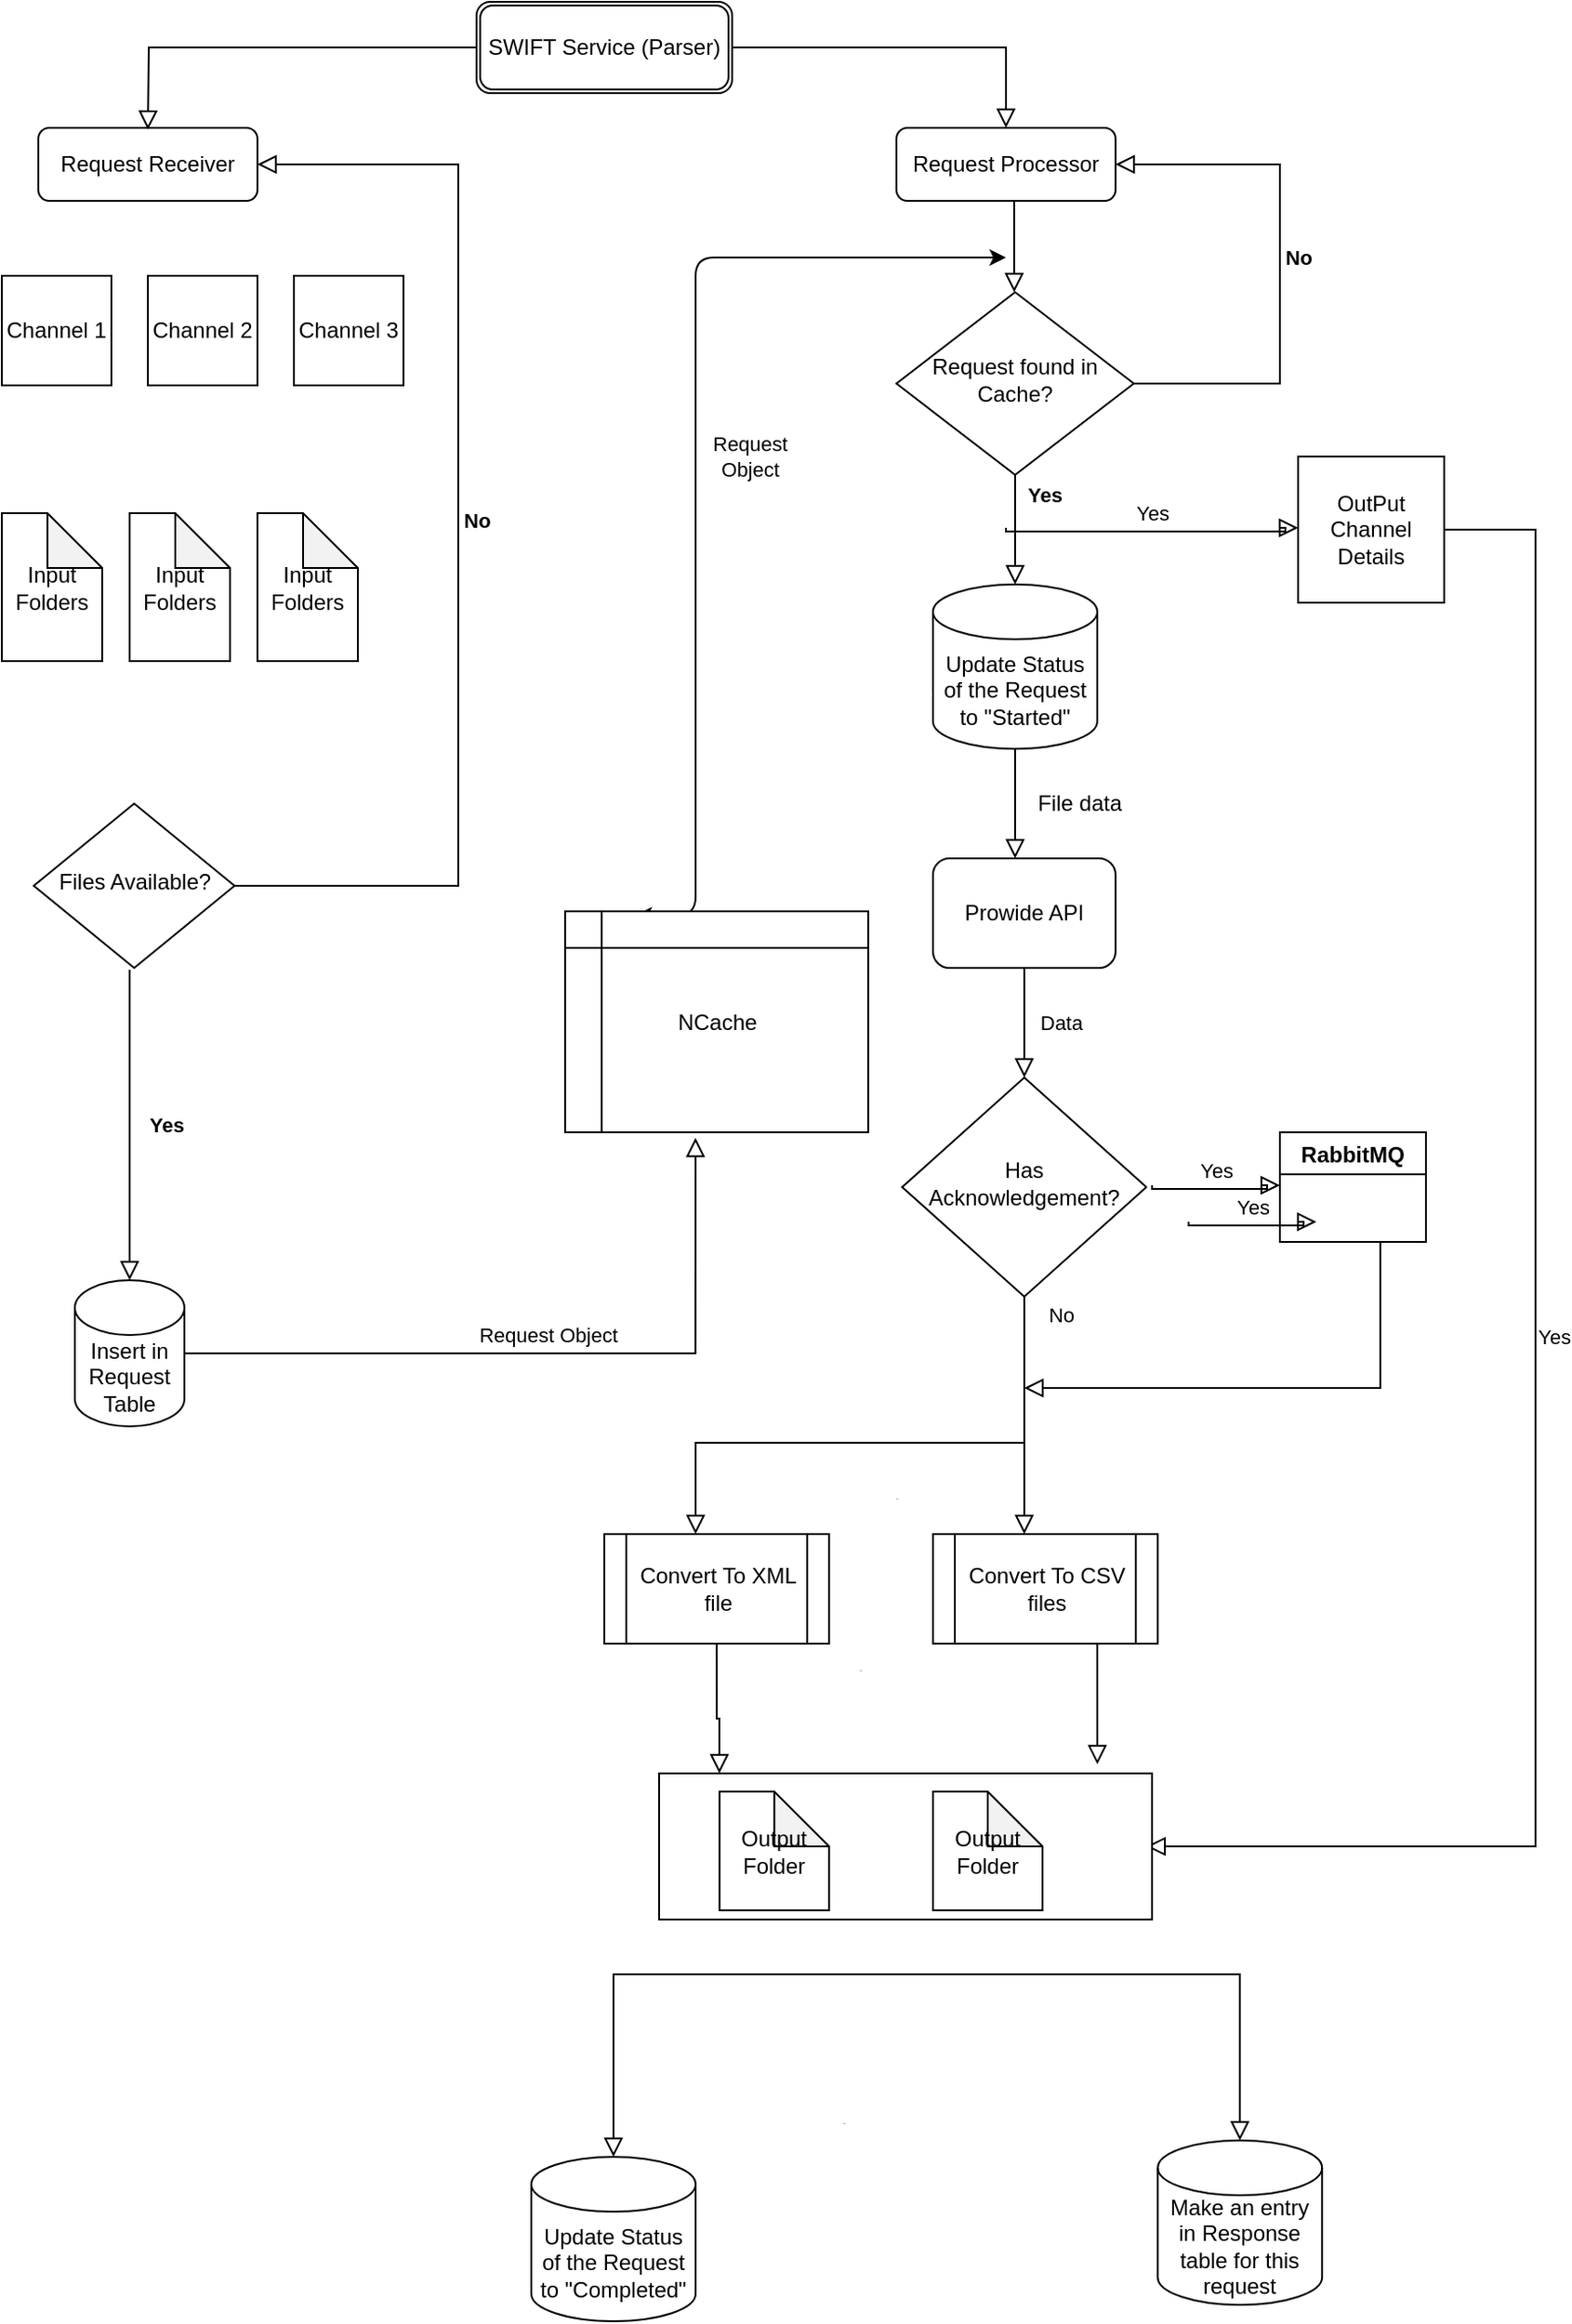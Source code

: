 <mxfile version="14.8.6" type="github">
  <diagram id="C5RBs43oDa-KdzZeNtuy" name="Page-1">
    <mxGraphModel dx="868" dy="482" grid="1" gridSize="10" guides="1" tooltips="1" connect="1" arrows="1" fold="1" page="1" pageScale="1" pageWidth="827" pageHeight="1169" math="0" shadow="0">
      <root>
        <mxCell id="WIyWlLk6GJQsqaUBKTNV-0" />
        <mxCell id="WIyWlLk6GJQsqaUBKTNV-1" parent="WIyWlLk6GJQsqaUBKTNV-0" />
        <mxCell id="WIyWlLk6GJQsqaUBKTNV-4" value="Yes" style="rounded=0;html=1;jettySize=auto;orthogonalLoop=1;fontSize=11;endArrow=block;endFill=0;endSize=8;strokeWidth=1;shadow=0;labelBackgroundColor=none;edgeStyle=orthogonalEdgeStyle;fontStyle=1;entryX=0.5;entryY=0;entryDx=0;entryDy=0;entryPerimeter=0;" parent="WIyWlLk6GJQsqaUBKTNV-1" edge="1" target="kq1nl4gFMCtAFIPx6vgy-6">
          <mxGeometry y="20" relative="1" as="geometry">
            <mxPoint as="offset" />
            <mxPoint x="90" y="550" as="targetPoint" />
            <mxPoint x="80" y="540" as="sourcePoint" />
            <Array as="points">
              <mxPoint x="80" y="540" />
            </Array>
          </mxGeometry>
        </mxCell>
        <mxCell id="WIyWlLk6GJQsqaUBKTNV-5" value="No" style="edgeStyle=orthogonalEdgeStyle;rounded=0;html=1;jettySize=auto;orthogonalLoop=1;fontSize=11;endArrow=block;endFill=0;endSize=8;strokeWidth=1;shadow=0;labelBackgroundColor=none;entryX=1;entryY=0.5;entryDx=0;entryDy=0;exitX=1;exitY=0.5;exitDx=0;exitDy=0;fontStyle=1" parent="WIyWlLk6GJQsqaUBKTNV-1" source="WIyWlLk6GJQsqaUBKTNV-6" target="kq1nl4gFMCtAFIPx6vgy-1" edge="1">
          <mxGeometry x="0.029" y="-10" relative="1" as="geometry">
            <mxPoint as="offset" />
            <mxPoint x="250" y="339" as="targetPoint" />
            <Array as="points">
              <mxPoint x="260" y="494" />
              <mxPoint x="260" y="99" />
            </Array>
          </mxGeometry>
        </mxCell>
        <mxCell id="WIyWlLk6GJQsqaUBKTNV-6" value="Files Available?" style="rhombus;whiteSpace=wrap;html=1;shadow=0;fontFamily=Helvetica;fontSize=12;align=center;strokeWidth=1;spacing=6;spacingTop=-4;" parent="WIyWlLk6GJQsqaUBKTNV-1" vertex="1">
          <mxGeometry x="27.5" y="449" width="110" height="90" as="geometry" />
        </mxCell>
        <mxCell id="WIyWlLk6GJQsqaUBKTNV-9" value="Request Object" style="edgeStyle=orthogonalEdgeStyle;rounded=0;html=1;jettySize=auto;orthogonalLoop=1;fontSize=11;endArrow=block;endFill=0;endSize=8;strokeWidth=1;shadow=0;labelBackgroundColor=none;exitX=1;exitY=0.5;exitDx=0;exitDy=0;exitPerimeter=0;entryX=0.43;entryY=1.025;entryDx=0;entryDy=0;entryPerimeter=0;" parent="WIyWlLk6GJQsqaUBKTNV-1" source="kq1nl4gFMCtAFIPx6vgy-6" target="kq1nl4gFMCtAFIPx6vgy-38" edge="1">
          <mxGeometry y="10" relative="1" as="geometry">
            <mxPoint as="offset" />
            <mxPoint x="140" y="509" as="sourcePoint" />
            <mxPoint x="321" y="660" as="targetPoint" />
            <Array as="points">
              <mxPoint x="390" y="750" />
            </Array>
          </mxGeometry>
        </mxCell>
        <mxCell id="kq1nl4gFMCtAFIPx6vgy-1" value="Request Receiver" style="rounded=1;whiteSpace=wrap;html=1;fontSize=12;glass=0;strokeWidth=1;shadow=0;" parent="WIyWlLk6GJQsqaUBKTNV-1" vertex="1">
          <mxGeometry x="30" y="79" width="120" height="40" as="geometry" />
        </mxCell>
        <mxCell id="kq1nl4gFMCtAFIPx6vgy-6" value="Insert in Request Table" style="shape=cylinder3;whiteSpace=wrap;html=1;boundedLbl=1;backgroundOutline=1;size=15;" parent="WIyWlLk6GJQsqaUBKTNV-1" vertex="1">
          <mxGeometry x="50" y="710" width="60" height="80" as="geometry" />
        </mxCell>
        <mxCell id="kq1nl4gFMCtAFIPx6vgy-8" value="Request Processor" style="rounded=1;whiteSpace=wrap;html=1;fontSize=12;glass=0;strokeWidth=1;shadow=0;" parent="WIyWlLk6GJQsqaUBKTNV-1" vertex="1">
          <mxGeometry x="500" y="79" width="120" height="40" as="geometry" />
        </mxCell>
        <mxCell id="kq1nl4gFMCtAFIPx6vgy-14" value="" style="endArrow=classic;startArrow=classic;html=1;exitX=0.232;exitY=0.017;exitDx=0;exitDy=0;exitPerimeter=0;edgeStyle=orthogonalEdgeStyle;" parent="WIyWlLk6GJQsqaUBKTNV-1" edge="1" source="kq1nl4gFMCtAFIPx6vgy-38">
          <mxGeometry width="50" height="50" relative="1" as="geometry">
            <mxPoint x="356.95" y="439.98" as="sourcePoint" />
            <mxPoint x="560" y="150" as="targetPoint" />
            <Array as="points">
              <mxPoint x="390" y="510" />
              <mxPoint x="390" y="150" />
            </Array>
          </mxGeometry>
        </mxCell>
        <mxCell id="kq1nl4gFMCtAFIPx6vgy-15" value="" style="rounded=0;html=1;jettySize=auto;orthogonalLoop=1;fontSize=11;endArrow=block;endFill=0;endSize=8;strokeWidth=1;shadow=0;labelBackgroundColor=none;edgeStyle=orthogonalEdgeStyle;" parent="WIyWlLk6GJQsqaUBKTNV-1" edge="1">
          <mxGeometry relative="1" as="geometry">
            <mxPoint x="564.5" y="119" as="sourcePoint" />
            <mxPoint x="564.5" y="169" as="targetPoint" />
          </mxGeometry>
        </mxCell>
        <mxCell id="kq1nl4gFMCtAFIPx6vgy-16" value="Request found in Cache?" style="rhombus;whiteSpace=wrap;html=1;shadow=0;fontFamily=Helvetica;fontSize=12;align=center;strokeWidth=1;spacing=6;spacingTop=-4;" parent="WIyWlLk6GJQsqaUBKTNV-1" vertex="1">
          <mxGeometry x="500" y="169" width="130" height="100" as="geometry" />
        </mxCell>
        <mxCell id="kq1nl4gFMCtAFIPx6vgy-27" value="" style="rounded=0;html=1;jettySize=auto;orthogonalLoop=1;fontSize=11;endArrow=block;endFill=0;endSize=8;strokeWidth=1;shadow=0;labelBackgroundColor=none;edgeStyle=orthogonalEdgeStyle;exitX=0.5;exitY=1;exitDx=0;exitDy=0;" parent="WIyWlLk6GJQsqaUBKTNV-1" source="kq1nl4gFMCtAFIPx6vgy-16" edge="1">
          <mxGeometry relative="1" as="geometry">
            <mxPoint x="100" y="269" as="sourcePoint" />
            <mxPoint x="565" y="329" as="targetPoint" />
          </mxGeometry>
        </mxCell>
        <mxCell id="kq1nl4gFMCtAFIPx6vgy-29" value="Update Status of the Request to &quot;Started&quot;" style="shape=cylinder3;whiteSpace=wrap;html=1;boundedLbl=1;backgroundOutline=1;size=15;" parent="WIyWlLk6GJQsqaUBKTNV-1" vertex="1">
          <mxGeometry x="520" y="329" width="90" height="90" as="geometry" />
        </mxCell>
        <mxCell id="kq1nl4gFMCtAFIPx6vgy-31" value="" style="rounded=0;html=1;jettySize=auto;orthogonalLoop=1;fontSize=11;endArrow=block;endFill=0;endSize=8;strokeWidth=1;shadow=0;labelBackgroundColor=none;edgeStyle=orthogonalEdgeStyle;exitX=0.5;exitY=1;exitDx=0;exitDy=0;exitPerimeter=0;" parent="WIyWlLk6GJQsqaUBKTNV-1" source="kq1nl4gFMCtAFIPx6vgy-29" edge="1">
          <mxGeometry relative="1" as="geometry">
            <mxPoint x="575" y="449" as="sourcePoint" />
            <mxPoint x="565" y="479" as="targetPoint" />
          </mxGeometry>
        </mxCell>
        <mxCell id="kq1nl4gFMCtAFIPx6vgy-32" value="Prowide API" style="rounded=1;whiteSpace=wrap;html=1;" parent="WIyWlLk6GJQsqaUBKTNV-1" vertex="1">
          <mxGeometry x="520" y="479" width="100" height="60" as="geometry" />
        </mxCell>
        <mxCell id="kq1nl4gFMCtAFIPx6vgy-33" value="File data" style="text;html=1;align=center;verticalAlign=middle;resizable=0;points=[];autosize=1;strokeColor=none;" parent="WIyWlLk6GJQsqaUBKTNV-1" vertex="1">
          <mxGeometry x="570" y="439" width="60" height="20" as="geometry" />
        </mxCell>
        <mxCell id="kq1nl4gFMCtAFIPx6vgy-34" value="Has Acknowledgement?" style="rhombus;whiteSpace=wrap;html=1;shadow=0;fontFamily=Helvetica;fontSize=12;align=center;strokeWidth=1;spacing=6;spacingTop=-4;" parent="WIyWlLk6GJQsqaUBKTNV-1" vertex="1">
          <mxGeometry x="503.13" y="599" width="133.75" height="120" as="geometry" />
        </mxCell>
        <mxCell id="kq1nl4gFMCtAFIPx6vgy-35" value="Data" style="rounded=0;html=1;jettySize=auto;orthogonalLoop=1;fontSize=11;endArrow=block;endFill=0;endSize=8;strokeWidth=1;shadow=0;labelBackgroundColor=none;edgeStyle=orthogonalEdgeStyle;entryX=0.5;entryY=0;entryDx=0;entryDy=0;exitX=0.5;exitY=1;exitDx=0;exitDy=0;" parent="WIyWlLk6GJQsqaUBKTNV-1" source="kq1nl4gFMCtAFIPx6vgy-32" target="kq1nl4gFMCtAFIPx6vgy-34" edge="1">
          <mxGeometry y="20" relative="1" as="geometry">
            <mxPoint x="560" y="549" as="sourcePoint" />
            <mxPoint x="575" y="489" as="targetPoint" />
            <Array as="points">
              <mxPoint x="570" y="579" />
              <mxPoint x="570" y="579" />
            </Array>
            <mxPoint as="offset" />
          </mxGeometry>
        </mxCell>
        <mxCell id="kq1nl4gFMCtAFIPx6vgy-68" value="" style="edgeStyle=orthogonalEdgeStyle;rounded=0;orthogonalLoop=1;jettySize=auto;html=1;fontSize=1;strokeColor=#FFFFFF;" parent="WIyWlLk6GJQsqaUBKTNV-1" source="kq1nl4gFMCtAFIPx6vgy-37" target="kq1nl4gFMCtAFIPx6vgy-34" edge="1">
          <mxGeometry relative="1" as="geometry" />
        </mxCell>
        <mxCell id="kq1nl4gFMCtAFIPx6vgy-37" value="RabbitMQ" style="swimlane;" parent="WIyWlLk6GJQsqaUBKTNV-1" vertex="1">
          <mxGeometry x="710" y="629" width="80" height="60" as="geometry" />
        </mxCell>
        <mxCell id="kq1nl4gFMCtAFIPx6vgy-40" value="Yes" style="edgeStyle=orthogonalEdgeStyle;rounded=0;html=1;jettySize=auto;orthogonalLoop=1;fontSize=11;endArrow=block;endFill=0;endSize=8;strokeWidth=1;shadow=0;labelBackgroundColor=none;" parent="kq1nl4gFMCtAFIPx6vgy-37" edge="1">
          <mxGeometry y="10" relative="1" as="geometry">
            <mxPoint as="offset" />
            <mxPoint x="-70" y="29" as="sourcePoint" />
            <mxPoint y="29" as="targetPoint" />
            <Array as="points">
              <mxPoint x="-70" y="31" />
              <mxPoint x="-7" y="31" />
              <mxPoint x="-7" y="29" />
            </Array>
          </mxGeometry>
        </mxCell>
        <mxCell id="kq1nl4gFMCtAFIPx6vgy-75" style="edgeStyle=elbowEdgeStyle;rounded=0;orthogonalLoop=1;jettySize=auto;html=1;fontSize=11;strokeColor=#FFFFFF;entryX=0;entryY=0;entryDx=0;entryDy=60;entryPerimeter=0;" parent="WIyWlLk6GJQsqaUBKTNV-1" target="kq1nl4gFMCtAFIPx6vgy-29" edge="1">
          <mxGeometry relative="1" as="geometry">
            <mxPoint x="430" y="390" as="targetPoint" />
            <mxPoint x="430" y="390" as="sourcePoint" />
          </mxGeometry>
        </mxCell>
        <mxCell id="kq1nl4gFMCtAFIPx6vgy-38" value="NCache" style="shape=internalStorage;whiteSpace=wrap;html=1;backgroundOutline=1;" parent="WIyWlLk6GJQsqaUBKTNV-1" vertex="1">
          <mxGeometry x="318.56" y="508" width="166" height="121" as="geometry" />
        </mxCell>
        <mxCell id="kq1nl4gFMCtAFIPx6vgy-43" value="" style="rounded=0;html=1;jettySize=auto;orthogonalLoop=1;fontSize=11;endArrow=block;endFill=0;endSize=8;strokeWidth=1;shadow=0;labelBackgroundColor=none;edgeStyle=orthogonalEdgeStyle;exitX=0.5;exitY=1;exitDx=0;exitDy=0;" parent="WIyWlLk6GJQsqaUBKTNV-1" source="kq1nl4gFMCtAFIPx6vgy-37" edge="1">
          <mxGeometry relative="1" as="geometry">
            <mxPoint x="580" y="549" as="sourcePoint" />
            <mxPoint x="570" y="769" as="targetPoint" />
            <Array as="points">
              <mxPoint x="765" y="769" />
            </Array>
          </mxGeometry>
        </mxCell>
        <mxCell id="kq1nl4gFMCtAFIPx6vgy-44" value="Input Folders" style="shape=note;whiteSpace=wrap;html=1;backgroundOutline=1;darkOpacity=0.05;" parent="WIyWlLk6GJQsqaUBKTNV-1" vertex="1">
          <mxGeometry x="80" y="290" width="55" height="81" as="geometry" />
        </mxCell>
        <mxCell id="kq1nl4gFMCtAFIPx6vgy-45" value="Convert To CSV files" style="shape=process;whiteSpace=wrap;html=1;backgroundOutline=1;" parent="WIyWlLk6GJQsqaUBKTNV-1" vertex="1">
          <mxGeometry x="520" y="849" width="123.12" height="60" as="geometry" />
        </mxCell>
        <mxCell id="kq1nl4gFMCtAFIPx6vgy-48" value="No" style="rounded=0;html=1;jettySize=auto;orthogonalLoop=1;fontSize=11;endArrow=block;endFill=0;endSize=8;strokeWidth=1;shadow=0;labelBackgroundColor=none;edgeStyle=orthogonalEdgeStyle;exitX=0.5;exitY=1;exitDx=0;exitDy=0;" parent="WIyWlLk6GJQsqaUBKTNV-1" source="kq1nl4gFMCtAFIPx6vgy-34" edge="1">
          <mxGeometry x="-0.846" y="20" relative="1" as="geometry">
            <mxPoint x="580" y="549" as="sourcePoint" />
            <mxPoint x="570" y="849" as="targetPoint" />
            <Array as="points">
              <mxPoint x="570" y="789" />
            </Array>
            <mxPoint as="offset" />
          </mxGeometry>
        </mxCell>
        <mxCell id="kq1nl4gFMCtAFIPx6vgy-50" value="No" style="rounded=0;html=1;jettySize=auto;orthogonalLoop=1;fontSize=1;endArrow=block;endFill=0;endSize=8;strokeWidth=1;shadow=0;labelBackgroundColor=none;edgeStyle=orthogonalEdgeStyle;" parent="WIyWlLk6GJQsqaUBKTNV-1" edge="1">
          <mxGeometry x="-0.391" y="30" relative="1" as="geometry">
            <mxPoint x="570" y="799" as="sourcePoint" />
            <mxPoint x="390" y="849" as="targetPoint" />
            <Array as="points">
              <mxPoint x="390" y="799" />
            </Array>
            <mxPoint as="offset" />
          </mxGeometry>
        </mxCell>
        <mxCell id="kq1nl4gFMCtAFIPx6vgy-52" value="Convert To XML file" style="shape=process;whiteSpace=wrap;html=1;backgroundOutline=1;" parent="WIyWlLk6GJQsqaUBKTNV-1" vertex="1">
          <mxGeometry x="340" y="849" width="123.12" height="60" as="geometry" />
        </mxCell>
        <mxCell id="kq1nl4gFMCtAFIPx6vgy-54" value="No" style="rounded=0;html=1;jettySize=auto;orthogonalLoop=1;fontSize=1;endArrow=block;endFill=0;endSize=8;strokeWidth=1;shadow=0;labelBackgroundColor=none;edgeStyle=orthogonalEdgeStyle;exitX=0.5;exitY=1;exitDx=0;exitDy=0;" parent="WIyWlLk6GJQsqaUBKTNV-1" source="kq1nl4gFMCtAFIPx6vgy-52" edge="1">
          <mxGeometry x="-0.597" y="78" relative="1" as="geometry">
            <mxPoint x="504" y="969" as="sourcePoint" />
            <mxPoint x="403" y="980" as="targetPoint" />
            <Array as="points">
              <mxPoint x="402" y="950" />
              <mxPoint x="403" y="950" />
            </Array>
            <mxPoint as="offset" />
          </mxGeometry>
        </mxCell>
        <mxCell id="kq1nl4gFMCtAFIPx6vgy-55" value="No" style="rounded=0;html=1;jettySize=auto;orthogonalLoop=1;fontSize=1;endArrow=block;endFill=0;endSize=8;strokeWidth=1;shadow=0;labelBackgroundColor=none;edgeStyle=orthogonalEdgeStyle;exitX=0.5;exitY=1;exitDx=0;exitDy=0;entryX=0.889;entryY=-0.062;entryDx=0;entryDy=0;entryPerimeter=0;" parent="WIyWlLk6GJQsqaUBKTNV-1" source="kq1nl4gFMCtAFIPx6vgy-45" target="RdGOt6yGtJzuH_gNXcca-20" edge="1">
          <mxGeometry x="-0.846" y="20" relative="1" as="geometry">
            <mxPoint x="411.56" y="919" as="sourcePoint" />
            <mxPoint x="610" y="988" as="targetPoint" />
            <Array as="points">
              <mxPoint x="610" y="909" />
            </Array>
            <mxPoint as="offset" />
          </mxGeometry>
        </mxCell>
        <mxCell id="kq1nl4gFMCtAFIPx6vgy-58" value="Update Status of the Request to &quot;Completed&quot;" style="shape=cylinder3;whiteSpace=wrap;html=1;boundedLbl=1;backgroundOutline=1;size=15;" parent="WIyWlLk6GJQsqaUBKTNV-1" vertex="1">
          <mxGeometry x="300" y="1190" width="90" height="90" as="geometry" />
        </mxCell>
        <mxCell id="kq1nl4gFMCtAFIPx6vgy-59" value="Make an entry in Response table for this request" style="shape=cylinder3;whiteSpace=wrap;html=1;boundedLbl=1;backgroundOutline=1;size=15;" parent="WIyWlLk6GJQsqaUBKTNV-1" vertex="1">
          <mxGeometry x="643.12" y="1181" width="90" height="90" as="geometry" />
        </mxCell>
        <mxCell id="kq1nl4gFMCtAFIPx6vgy-62" value="No" style="rounded=0;html=1;jettySize=auto;orthogonalLoop=1;fontSize=1;endArrow=block;endFill=0;endSize=8;strokeWidth=1;shadow=0;labelBackgroundColor=none;edgeStyle=orthogonalEdgeStyle;" parent="WIyWlLk6GJQsqaUBKTNV-1" target="kq1nl4gFMCtAFIPx6vgy-58" edge="1">
          <mxGeometry x="-0.771" y="81" relative="1" as="geometry">
            <mxPoint x="500" y="1090" as="sourcePoint" />
            <mxPoint x="473.12" y="994" as="targetPoint" />
            <Array as="points">
              <mxPoint x="447" y="1090" />
              <mxPoint x="340" y="1090" />
            </Array>
            <mxPoint as="offset" />
          </mxGeometry>
        </mxCell>
        <mxCell id="kq1nl4gFMCtAFIPx6vgy-63" value="No" style="rounded=0;html=1;jettySize=auto;orthogonalLoop=1;fontSize=1;endArrow=block;endFill=0;endSize=8;strokeWidth=1;shadow=0;labelBackgroundColor=none;edgeStyle=orthogonalEdgeStyle;" parent="WIyWlLk6GJQsqaUBKTNV-1" edge="1" target="kq1nl4gFMCtAFIPx6vgy-59">
          <mxGeometry x="-0.597" y="78" relative="1" as="geometry">
            <mxPoint x="440" y="1090" as="sourcePoint" />
            <mxPoint x="680" y="1069" as="targetPoint" />
            <Array as="points">
              <mxPoint x="482" y="1090" />
              <mxPoint x="680" y="1090" />
            </Array>
            <mxPoint as="offset" />
          </mxGeometry>
        </mxCell>
        <mxCell id="kq1nl4gFMCtAFIPx6vgy-64" value="SWIFT Service (Parser)" style="shape=ext;double=1;rounded=1;whiteSpace=wrap;html=1;" parent="WIyWlLk6GJQsqaUBKTNV-1" vertex="1">
          <mxGeometry x="270" y="10" width="140" height="50" as="geometry" />
        </mxCell>
        <mxCell id="kq1nl4gFMCtAFIPx6vgy-65" value="" style="rounded=0;html=1;jettySize=auto;orthogonalLoop=1;fontSize=11;endArrow=block;endFill=0;endSize=8;strokeWidth=1;shadow=0;labelBackgroundColor=none;edgeStyle=orthogonalEdgeStyle;exitX=0;exitY=0.5;exitDx=0;exitDy=0;" parent="WIyWlLk6GJQsqaUBKTNV-1" source="kq1nl4gFMCtAFIPx6vgy-64" edge="1">
          <mxGeometry relative="1" as="geometry">
            <mxPoint x="100" y="129" as="sourcePoint" />
            <mxPoint x="90" y="80" as="targetPoint" />
            <Array as="points" />
          </mxGeometry>
        </mxCell>
        <mxCell id="kq1nl4gFMCtAFIPx6vgy-66" value="" style="rounded=0;html=1;jettySize=auto;orthogonalLoop=1;fontSize=11;endArrow=block;endFill=0;endSize=8;strokeWidth=1;shadow=0;labelBackgroundColor=none;edgeStyle=orthogonalEdgeStyle;exitX=1;exitY=0.5;exitDx=0;exitDy=0;entryX=0.5;entryY=0;entryDx=0;entryDy=0;" parent="WIyWlLk6GJQsqaUBKTNV-1" source="kq1nl4gFMCtAFIPx6vgy-64" target="kq1nl4gFMCtAFIPx6vgy-8" edge="1">
          <mxGeometry relative="1" as="geometry">
            <mxPoint x="300" y="25" as="sourcePoint" />
            <mxPoint x="100" y="90" as="targetPoint" />
            <Array as="points" />
          </mxGeometry>
        </mxCell>
        <mxCell id="kq1nl4gFMCtAFIPx6vgy-69" value="No" style="edgeStyle=orthogonalEdgeStyle;rounded=0;html=1;jettySize=auto;orthogonalLoop=1;fontSize=11;endArrow=block;endFill=0;endSize=8;strokeWidth=1;shadow=0;labelBackgroundColor=none;entryX=1;entryY=0.5;entryDx=0;entryDy=0;exitX=1;exitY=0.5;exitDx=0;exitDy=0;fontStyle=1" parent="WIyWlLk6GJQsqaUBKTNV-1" source="kq1nl4gFMCtAFIPx6vgy-16" target="kq1nl4gFMCtAFIPx6vgy-8" edge="1">
          <mxGeometry x="0.029" y="-10" relative="1" as="geometry">
            <mxPoint as="offset" />
            <mxPoint x="155" y="364" as="sourcePoint" />
            <mxPoint x="160" y="109" as="targetPoint" />
            <Array as="points">
              <mxPoint x="710" y="219" />
              <mxPoint x="710" y="99" />
            </Array>
          </mxGeometry>
        </mxCell>
        <mxCell id="kq1nl4gFMCtAFIPx6vgy-71" value="&lt;font style=&quot;font-size: 11px&quot;&gt;Yes&lt;/font&gt;" style="text;strokeColor=none;fillColor=none;html=1;fontSize=11;fontStyle=1;verticalAlign=middle;align=center;" parent="WIyWlLk6GJQsqaUBKTNV-1" vertex="1">
          <mxGeometry x="531.56" y="269" width="98.44" height="21" as="geometry" />
        </mxCell>
        <mxCell id="kq1nl4gFMCtAFIPx6vgy-73" style="edgeStyle=orthogonalEdgeStyle;rounded=0;orthogonalLoop=1;jettySize=auto;html=1;exitX=0;exitY=0;exitDx=50;exitDy=21;exitPerimeter=0;entryX=0;entryY=0;entryDx=50;entryDy=39;entryPerimeter=0;fontSize=11;strokeColor=#FFFFFF;" parent="WIyWlLk6GJQsqaUBKTNV-1" edge="1">
          <mxGeometry relative="1" as="geometry">
            <mxPoint x="449" y="400" as="sourcePoint" />
            <mxPoint x="431" y="400" as="targetPoint" />
          </mxGeometry>
        </mxCell>
        <mxCell id="kq1nl4gFMCtAFIPx6vgy-76" value="Request Object" style="text;html=1;strokeColor=none;fillColor=none;align=center;verticalAlign=middle;whiteSpace=wrap;rounded=0;fontSize=11;" parent="WIyWlLk6GJQsqaUBKTNV-1" vertex="1">
          <mxGeometry x="390" y="249" width="60" height="20" as="geometry" />
        </mxCell>
        <mxCell id="RdGOt6yGtJzuH_gNXcca-1" value="Input Folders" style="shape=note;whiteSpace=wrap;html=1;backgroundOutline=1;darkOpacity=0.05;" vertex="1" parent="WIyWlLk6GJQsqaUBKTNV-1">
          <mxGeometry x="150" y="290" width="55" height="81" as="geometry" />
        </mxCell>
        <mxCell id="RdGOt6yGtJzuH_gNXcca-3" value="Channel 1" style="whiteSpace=wrap;html=1;aspect=fixed;" vertex="1" parent="WIyWlLk6GJQsqaUBKTNV-1">
          <mxGeometry x="10" y="160" width="60" height="60" as="geometry" />
        </mxCell>
        <mxCell id="RdGOt6yGtJzuH_gNXcca-5" value="Input Folders" style="shape=note;whiteSpace=wrap;html=1;backgroundOutline=1;darkOpacity=0.05;" vertex="1" parent="WIyWlLk6GJQsqaUBKTNV-1">
          <mxGeometry x="10" y="290" width="55" height="81" as="geometry" />
        </mxCell>
        <mxCell id="RdGOt6yGtJzuH_gNXcca-6" value="Channel 2" style="whiteSpace=wrap;html=1;aspect=fixed;" vertex="1" parent="WIyWlLk6GJQsqaUBKTNV-1">
          <mxGeometry x="90" y="160" width="60" height="60" as="geometry" />
        </mxCell>
        <mxCell id="RdGOt6yGtJzuH_gNXcca-7" value="Channel 3" style="whiteSpace=wrap;html=1;aspect=fixed;" vertex="1" parent="WIyWlLk6GJQsqaUBKTNV-1">
          <mxGeometry x="170" y="160" width="60" height="60" as="geometry" />
        </mxCell>
        <mxCell id="RdGOt6yGtJzuH_gNXcca-12" value="OutPut Channel Details" style="whiteSpace=wrap;html=1;aspect=fixed;" vertex="1" parent="WIyWlLk6GJQsqaUBKTNV-1">
          <mxGeometry x="720" y="259" width="80" height="80" as="geometry" />
        </mxCell>
        <mxCell id="RdGOt6yGtJzuH_gNXcca-14" value="Yes" style="edgeStyle=orthogonalEdgeStyle;rounded=0;html=1;jettySize=auto;orthogonalLoop=1;fontSize=11;endArrow=block;endFill=0;endSize=8;strokeWidth=1;shadow=0;labelBackgroundColor=none;" edge="1" parent="WIyWlLk6GJQsqaUBKTNV-1">
          <mxGeometry y="10" relative="1" as="geometry">
            <mxPoint as="offset" />
            <mxPoint x="560" y="298" as="sourcePoint" />
            <mxPoint x="720" y="298" as="targetPoint" />
            <Array as="points">
              <mxPoint x="713" y="300" />
              <mxPoint x="713" y="298" />
            </Array>
          </mxGeometry>
        </mxCell>
        <mxCell id="RdGOt6yGtJzuH_gNXcca-16" value="Yes" style="edgeStyle=orthogonalEdgeStyle;rounded=0;html=1;jettySize=auto;orthogonalLoop=1;fontSize=11;endArrow=block;endFill=0;endSize=8;strokeWidth=1;shadow=0;labelBackgroundColor=none;" edge="1" parent="WIyWlLk6GJQsqaUBKTNV-1">
          <mxGeometry y="10" relative="1" as="geometry">
            <mxPoint as="offset" />
            <mxPoint x="660" y="678" as="sourcePoint" />
            <mxPoint x="730" y="678" as="targetPoint" />
            <Array as="points">
              <mxPoint x="660" y="680" />
              <mxPoint x="723" y="680" />
              <mxPoint x="723" y="678" />
            </Array>
          </mxGeometry>
        </mxCell>
        <mxCell id="RdGOt6yGtJzuH_gNXcca-17" value="Yes" style="edgeStyle=orthogonalEdgeStyle;rounded=0;html=1;jettySize=auto;orthogonalLoop=1;fontSize=11;endArrow=block;endFill=0;endSize=8;strokeWidth=1;shadow=0;labelBackgroundColor=none;" edge="1" parent="WIyWlLk6GJQsqaUBKTNV-1" source="RdGOt6yGtJzuH_gNXcca-12">
          <mxGeometry y="10" relative="1" as="geometry">
            <mxPoint as="offset" />
            <mxPoint x="790" y="350" as="sourcePoint" />
            <mxPoint x="636.88" y="1020" as="targetPoint" />
            <Array as="points">
              <mxPoint x="850" y="299" />
              <mxPoint x="850" y="1020" />
            </Array>
          </mxGeometry>
        </mxCell>
        <mxCell id="RdGOt6yGtJzuH_gNXcca-20" value="" style="rounded=0;whiteSpace=wrap;html=1;" vertex="1" parent="WIyWlLk6GJQsqaUBKTNV-1">
          <mxGeometry x="370" y="980" width="270" height="80" as="geometry" />
        </mxCell>
        <mxCell id="RdGOt6yGtJzuH_gNXcca-21" value="Output Folder" style="shape=note;whiteSpace=wrap;html=1;backgroundOutline=1;darkOpacity=0.05;" vertex="1" parent="WIyWlLk6GJQsqaUBKTNV-1">
          <mxGeometry x="403.12" y="990" width="60" height="65" as="geometry" />
        </mxCell>
        <mxCell id="RdGOt6yGtJzuH_gNXcca-22" value="Output Folder" style="shape=note;whiteSpace=wrap;html=1;backgroundOutline=1;darkOpacity=0.05;" vertex="1" parent="WIyWlLk6GJQsqaUBKTNV-1">
          <mxGeometry x="520" y="990" width="60" height="65" as="geometry" />
        </mxCell>
      </root>
    </mxGraphModel>
  </diagram>
</mxfile>

